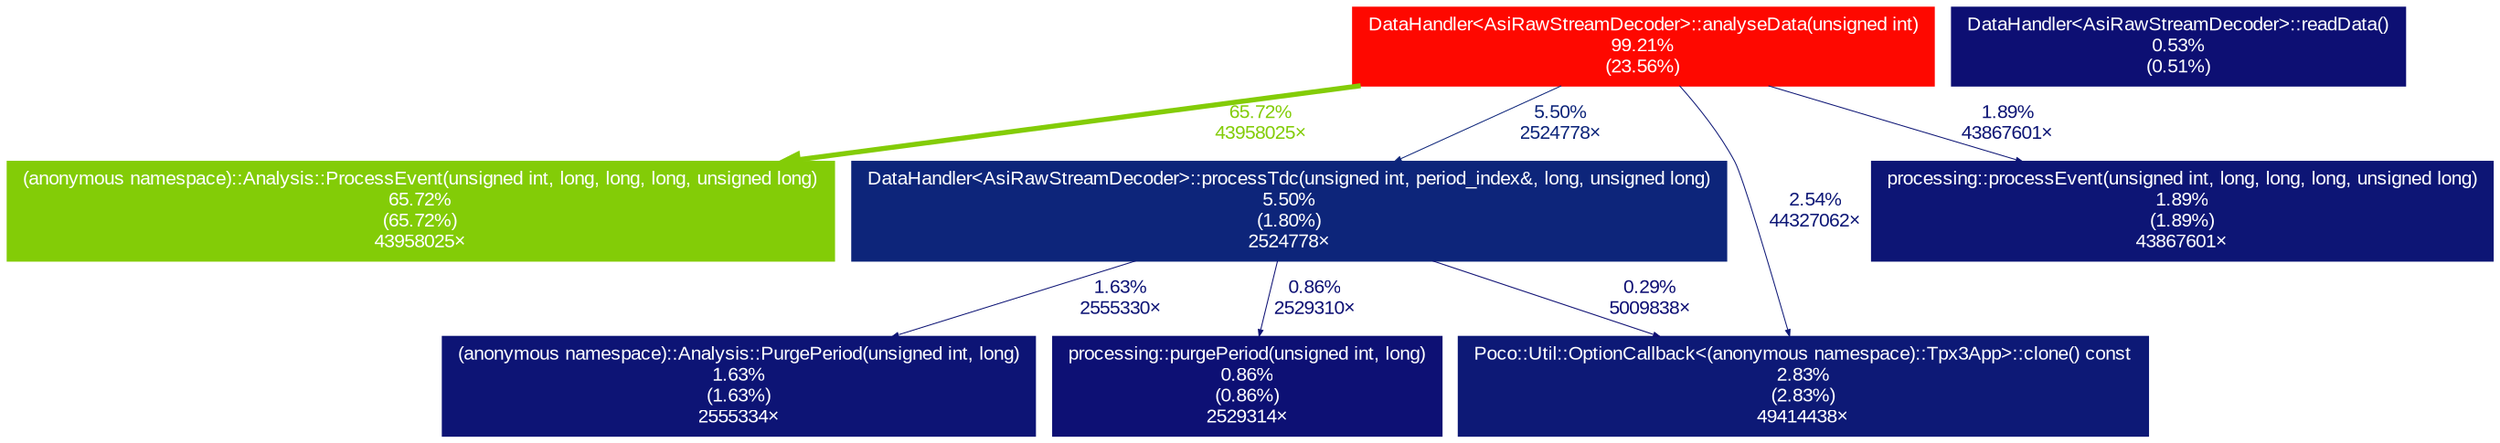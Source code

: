 digraph {
	graph [fontname=Arial, nodesep=0.125, ranksep=0.25];
	node [fontcolor=white, fontname=Arial, height=0, shape=box, style=filled, width=0];
	edge [fontname=Arial];
	1 [color="#fe0800", fontcolor="#ffffff", fontsize="10.00", label="DataHandler<AsiRawStreamDecoder>::analyseData(unsigned int)\n99.21%\n(23.56%)"];
	1 -> 2 [arrowsize="0.81", color="#83cc07", fontcolor="#83cc07", fontsize="10.00", label="65.72%\n43958025×", labeldistance="2.63", penwidth="2.63"];
	1 -> 3 [arrowsize="0.35", color="#0d257a", fontcolor="#0d257a", fontsize="10.00", label="5.50%\n2524778×", labeldistance="0.50", penwidth="0.50"];
	1 -> 4 [arrowsize="0.35", color="#0d1776", fontcolor="#0d1776", fontsize="10.00", label="2.54%\n44327062×", labeldistance="0.50", penwidth="0.50"];
	1 -> 5 [arrowsize="0.35", color="#0d1575", fontcolor="#0d1575", fontsize="10.00", label="1.89%\n43867601×", labeldistance="0.50", penwidth="0.50"];
	2 [color="#83cc07", fontcolor="#ffffff", fontsize="10.00", label="(anonymous namespace)::Analysis::ProcessEvent(unsigned int, long, long, long, unsigned long)\n65.72%\n(65.72%)\n43958025×"];
	3 [color="#0d257a", fontcolor="#ffffff", fontsize="10.00", label="DataHandler<AsiRawStreamDecoder>::processTdc(unsigned int, period_index&, long, unsigned long)\n5.50%\n(1.80%)\n2524778×"];
	3 -> 4 [arrowsize="0.35", color="#0d0e73", fontcolor="#0d0e73", fontsize="10.00", label="0.29%\n5009838×", labeldistance="0.50", penwidth="0.50"];
	3 -> 6 [arrowsize="0.35", color="#0d1475", fontcolor="#0d1475", fontsize="10.00", label="1.63%\n2555330×", labeldistance="0.50", penwidth="0.50"];
	3 -> 7 [arrowsize="0.35", color="#0d1074", fontcolor="#0d1074", fontsize="10.00", label="0.86%\n2529310×", labeldistance="0.50", penwidth="0.50"];
	4 [color="#0d1976", fontcolor="#ffffff", fontsize="10.00", label="Poco::Util::OptionCallback<(anonymous namespace)::Tpx3App>::clone() const\n2.83%\n(2.83%)\n49414438×"];
	5 [color="#0d1575", fontcolor="#ffffff", fontsize="10.00", label="processing::processEvent(unsigned int, long, long, long, unsigned long)\n1.89%\n(1.89%)\n43867601×"];
	6 [color="#0d1475", fontcolor="#ffffff", fontsize="10.00", label="(anonymous namespace)::Analysis::PurgePeriod(unsigned int, long)\n1.63%\n(1.63%)\n2555334×"];
	7 [color="#0d1074", fontcolor="#ffffff", fontsize="10.00", label="processing::purgePeriod(unsigned int, long)\n0.86%\n(0.86%)\n2529314×"];
	8 [color="#0d0f73", fontcolor="#ffffff", fontsize="10.00", label="DataHandler<AsiRawStreamDecoder>::readData()\n0.53%\n(0.51%)"];
}
